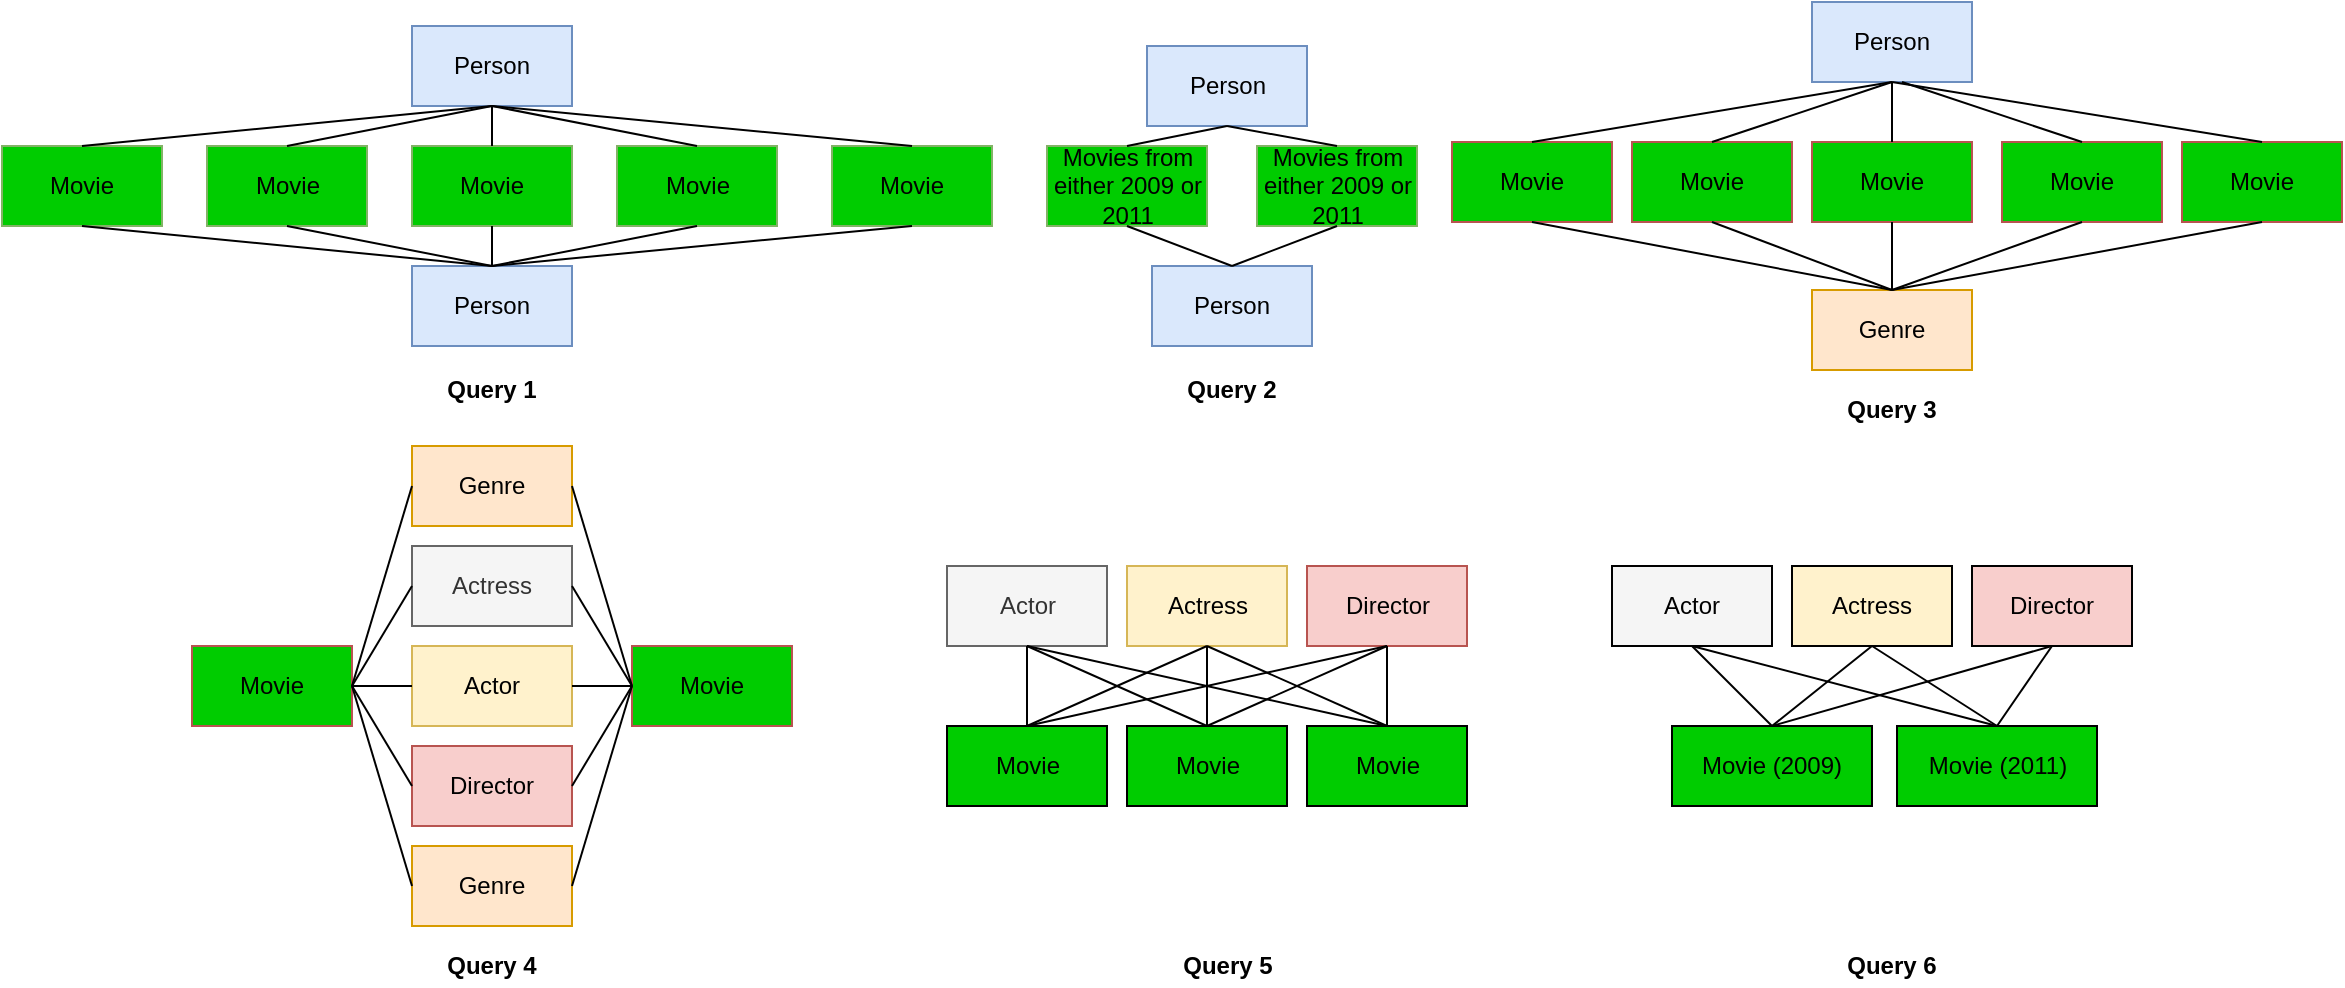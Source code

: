 <mxfile version="11.0.8" type="device"><diagram id="JEVwP3CwvgrfN8LWVRRA" name="Page-1"><mxGraphModel dx="1426" dy="907" grid="1" gridSize="10" guides="1" tooltips="1" connect="1" arrows="1" fold="1" page="1" pageScale="1" pageWidth="827" pageHeight="1169" math="0" shadow="0"><root><mxCell id="0"/><mxCell id="1" parent="0"/><mxCell id="YogZPpHndBT_Mr4LOFjp-1" value="Person" style="rounded=0;whiteSpace=wrap;html=1;fillColor=#dae8fc;strokeColor=#6c8ebf;" parent="1" vertex="1"><mxGeometry x="340" y="170" width="80" height="40" as="geometry"/></mxCell><mxCell id="YogZPpHndBT_Mr4LOFjp-2" value="Movie" style="rounded=0;whiteSpace=wrap;html=1;fillColor=#00CC00;strokeColor=#82b366;" parent="1" vertex="1"><mxGeometry x="340" y="110" width="80" height="40" as="geometry"/></mxCell><mxCell id="YogZPpHndBT_Mr4LOFjp-6" value="Person" style="rounded=0;whiteSpace=wrap;html=1;fillColor=#dae8fc;strokeColor=#6c8ebf;" parent="1" vertex="1"><mxGeometry x="707.5" y="60" width="80" height="40" as="geometry"/></mxCell><mxCell id="YogZPpHndBT_Mr4LOFjp-7" value="Person" style="rounded=0;whiteSpace=wrap;html=1;fillColor=#dae8fc;strokeColor=#6c8ebf;" parent="1" vertex="1"><mxGeometry x="710" y="170" width="80" height="40" as="geometry"/></mxCell><mxCell id="YogZPpHndBT_Mr4LOFjp-8" value="Movies from either 2009 or 2011" style="rounded=0;whiteSpace=wrap;html=1;fillColor=#00CC00;strokeColor=#82b366;" parent="1" vertex="1"><mxGeometry x="762.5" y="110" width="80" height="40" as="geometry"/></mxCell><mxCell id="YogZPpHndBT_Mr4LOFjp-11" value="Person" style="rounded=0;whiteSpace=wrap;html=1;fillColor=#dae8fc;strokeColor=#6c8ebf;" parent="1" vertex="1"><mxGeometry x="1040" y="38" width="80" height="40" as="geometry"/></mxCell><mxCell id="YogZPpHndBT_Mr4LOFjp-12" value="Movie" style="rounded=0;whiteSpace=wrap;html=1;fillColor=#00CC00;strokeColor=#b85450;" parent="1" vertex="1"><mxGeometry x="950" y="108" width="80" height="40" as="geometry"/></mxCell><mxCell id="YogZPpHndBT_Mr4LOFjp-13" value="Movie" style="rounded=0;whiteSpace=wrap;html=1;fillColor=#00CC00;strokeColor=#b85450;" parent="1" vertex="1"><mxGeometry x="860" y="108" width="80" height="40" as="geometry"/></mxCell><mxCell id="YogZPpHndBT_Mr4LOFjp-14" value="Movie" style="rounded=0;whiteSpace=wrap;html=1;fillColor=#00CC00;strokeColor=#b85450;" parent="1" vertex="1"><mxGeometry x="1040" y="108" width="80" height="40" as="geometry"/></mxCell><mxCell id="YogZPpHndBT_Mr4LOFjp-15" value="Movie" style="rounded=0;whiteSpace=wrap;html=1;fillColor=#00CC00;strokeColor=#b85450;" parent="1" vertex="1"><mxGeometry x="1135" y="108" width="80" height="40" as="geometry"/></mxCell><mxCell id="YogZPpHndBT_Mr4LOFjp-16" value="Movie" style="rounded=0;whiteSpace=wrap;html=1;fillColor=#00CC00;strokeColor=#b85450;" parent="1" vertex="1"><mxGeometry x="1225" y="108" width="80" height="40" as="geometry"/></mxCell><mxCell id="YogZPpHndBT_Mr4LOFjp-17" value="Genre" style="rounded=0;whiteSpace=wrap;html=1;fillColor=#ffe6cc;strokeColor=#d79b00;" parent="1" vertex="1"><mxGeometry x="1040" y="182" width="80" height="40" as="geometry"/></mxCell><mxCell id="YogZPpHndBT_Mr4LOFjp-28" value="Person" style="rounded=0;whiteSpace=wrap;html=1;fillColor=#dae8fc;strokeColor=#6c8ebf;" parent="1" vertex="1"><mxGeometry x="340" y="50" width="80" height="40" as="geometry"/></mxCell><mxCell id="YogZPpHndBT_Mr4LOFjp-34" value="Movie" style="rounded=0;whiteSpace=wrap;html=1;fillColor=#00CC00;strokeColor=#b85450;" parent="1" vertex="1"><mxGeometry x="230" y="360" width="80" height="40" as="geometry"/></mxCell><mxCell id="YogZPpHndBT_Mr4LOFjp-35" value="Genre" style="rounded=0;whiteSpace=wrap;html=1;fillColor=#ffe6cc;strokeColor=#d79b00;" parent="1" vertex="1"><mxGeometry x="340" y="260" width="80" height="40" as="geometry"/></mxCell><mxCell id="YogZPpHndBT_Mr4LOFjp-36" value="Actress" style="rounded=0;whiteSpace=wrap;html=1;fillColor=#f5f5f5;strokeColor=#666666;fontColor=#333333;" parent="1" vertex="1"><mxGeometry x="340" y="310" width="80" height="40" as="geometry"/></mxCell><mxCell id="YogZPpHndBT_Mr4LOFjp-37" value="Actor" style="rounded=0;whiteSpace=wrap;html=1;fillColor=#fff2cc;strokeColor=#d6b656;" parent="1" vertex="1"><mxGeometry x="340" y="360" width="80" height="40" as="geometry"/></mxCell><mxCell id="YogZPpHndBT_Mr4LOFjp-38" value="Director" style="rounded=0;whiteSpace=wrap;html=1;fillColor=#f8cecc;strokeColor=#b85450;" parent="1" vertex="1"><mxGeometry x="340" y="410" width="80" height="40" as="geometry"/></mxCell><mxCell id="YogZPpHndBT_Mr4LOFjp-39" value="Genre" style="rounded=0;whiteSpace=wrap;html=1;fillColor=#ffe6cc;strokeColor=#d79b00;" parent="1" vertex="1"><mxGeometry x="340" y="460" width="80" height="40" as="geometry"/></mxCell><mxCell id="YogZPpHndBT_Mr4LOFjp-40" value="Movie" style="rounded=0;whiteSpace=wrap;html=1;fillColor=#00CC00;strokeColor=#b85450;" parent="1" vertex="1"><mxGeometry x="450" y="360" width="80" height="40" as="geometry"/></mxCell><mxCell id="YogZPpHndBT_Mr4LOFjp-47" value="" style="endArrow=none;html=1;entryX=0.5;entryY=1;entryDx=0;entryDy=0;exitX=0.5;exitY=0;exitDx=0;exitDy=0;" parent="1" source="YogZPpHndBT_Mr4LOFjp-2" target="YogZPpHndBT_Mr4LOFjp-28" edge="1"><mxGeometry width="50" height="50" relative="1" as="geometry"><mxPoint x="180" y="330" as="sourcePoint"/><mxPoint x="230" y="280" as="targetPoint"/></mxGeometry></mxCell><mxCell id="YogZPpHndBT_Mr4LOFjp-53" value="" style="endArrow=none;html=1;exitX=0.5;exitY=0;exitDx=0;exitDy=0;entryX=0.5;entryY=1;entryDx=0;entryDy=0;" parent="1" source="YogZPpHndBT_Mr4LOFjp-8" target="YogZPpHndBT_Mr4LOFjp-6" edge="1"><mxGeometry width="50" height="50" relative="1" as="geometry"><mxPoint x="545" y="190" as="sourcePoint"/><mxPoint x="595" y="140" as="targetPoint"/></mxGeometry></mxCell><mxCell id="YogZPpHndBT_Mr4LOFjp-55" value="" style="endArrow=none;html=1;entryX=0.5;entryY=1;entryDx=0;entryDy=0;exitX=0.5;exitY=0;exitDx=0;exitDy=0;" parent="1" source="YogZPpHndBT_Mr4LOFjp-13" target="YogZPpHndBT_Mr4LOFjp-11" edge="1"><mxGeometry width="50" height="50" relative="1" as="geometry"><mxPoint x="720" y="328" as="sourcePoint"/><mxPoint x="770" y="278" as="targetPoint"/></mxGeometry></mxCell><mxCell id="YogZPpHndBT_Mr4LOFjp-56" value="" style="endArrow=none;html=1;entryX=0.5;entryY=1;entryDx=0;entryDy=0;exitX=0.5;exitY=0;exitDx=0;exitDy=0;" parent="1" source="YogZPpHndBT_Mr4LOFjp-12" target="YogZPpHndBT_Mr4LOFjp-11" edge="1"><mxGeometry width="50" height="50" relative="1" as="geometry"><mxPoint x="770" y="318" as="sourcePoint"/><mxPoint x="820" y="268" as="targetPoint"/></mxGeometry></mxCell><mxCell id="YogZPpHndBT_Mr4LOFjp-57" value="" style="endArrow=none;html=1;entryX=0.5;entryY=1;entryDx=0;entryDy=0;" parent="1" source="YogZPpHndBT_Mr4LOFjp-14" target="YogZPpHndBT_Mr4LOFjp-11" edge="1"><mxGeometry width="50" height="50" relative="1" as="geometry"><mxPoint x="830" y="308" as="sourcePoint"/><mxPoint x="880" y="258" as="targetPoint"/></mxGeometry></mxCell><mxCell id="YogZPpHndBT_Mr4LOFjp-58" value="" style="endArrow=none;html=1;exitX=0.5;exitY=0;exitDx=0;exitDy=0;" parent="1" source="YogZPpHndBT_Mr4LOFjp-15" edge="1"><mxGeometry width="50" height="50" relative="1" as="geometry"><mxPoint x="860" y="308" as="sourcePoint"/><mxPoint x="1085" y="78" as="targetPoint"/></mxGeometry></mxCell><mxCell id="YogZPpHndBT_Mr4LOFjp-59" value="" style="endArrow=none;html=1;entryX=0.5;entryY=1;entryDx=0;entryDy=0;exitX=0.5;exitY=0;exitDx=0;exitDy=0;" parent="1" source="YogZPpHndBT_Mr4LOFjp-16" target="YogZPpHndBT_Mr4LOFjp-11" edge="1"><mxGeometry width="50" height="50" relative="1" as="geometry"><mxPoint x="790" y="328" as="sourcePoint"/><mxPoint x="840" y="278" as="targetPoint"/></mxGeometry></mxCell><mxCell id="YogZPpHndBT_Mr4LOFjp-60" value="" style="endArrow=none;html=1;entryX=0.5;entryY=1;entryDx=0;entryDy=0;exitX=0.5;exitY=0;exitDx=0;exitDy=0;" parent="1" source="YogZPpHndBT_Mr4LOFjp-17" target="YogZPpHndBT_Mr4LOFjp-13" edge="1"><mxGeometry width="50" height="50" relative="1" as="geometry"><mxPoint x="810" y="368" as="sourcePoint"/><mxPoint x="860" y="318" as="targetPoint"/></mxGeometry></mxCell><mxCell id="YogZPpHndBT_Mr4LOFjp-61" value="" style="endArrow=none;html=1;entryX=0.5;entryY=1;entryDx=0;entryDy=0;exitX=0.5;exitY=0;exitDx=0;exitDy=0;" parent="1" source="YogZPpHndBT_Mr4LOFjp-17" target="YogZPpHndBT_Mr4LOFjp-12" edge="1"><mxGeometry width="50" height="50" relative="1" as="geometry"><mxPoint x="820" y="328" as="sourcePoint"/><mxPoint x="870" y="278" as="targetPoint"/></mxGeometry></mxCell><mxCell id="YogZPpHndBT_Mr4LOFjp-62" value="" style="endArrow=none;html=1;entryX=0.5;entryY=1;entryDx=0;entryDy=0;exitX=0.5;exitY=0;exitDx=0;exitDy=0;" parent="1" source="YogZPpHndBT_Mr4LOFjp-17" target="YogZPpHndBT_Mr4LOFjp-14" edge="1"><mxGeometry width="50" height="50" relative="1" as="geometry"><mxPoint x="1100" y="208" as="sourcePoint"/><mxPoint x="1140" y="168" as="targetPoint"/></mxGeometry></mxCell><mxCell id="YogZPpHndBT_Mr4LOFjp-63" value="" style="endArrow=none;html=1;exitX=0.5;exitY=1;exitDx=0;exitDy=0;entryX=0.5;entryY=0;entryDx=0;entryDy=0;" parent="1" source="YogZPpHndBT_Mr4LOFjp-15" target="YogZPpHndBT_Mr4LOFjp-17" edge="1"><mxGeometry width="50" height="50" relative="1" as="geometry"><mxPoint x="860" y="308" as="sourcePoint"/><mxPoint x="910" y="258" as="targetPoint"/></mxGeometry></mxCell><mxCell id="YogZPpHndBT_Mr4LOFjp-64" value="" style="endArrow=none;html=1;entryX=0.5;entryY=1;entryDx=0;entryDy=0;exitX=0.5;exitY=0;exitDx=0;exitDy=0;" parent="1" source="YogZPpHndBT_Mr4LOFjp-17" target="YogZPpHndBT_Mr4LOFjp-16" edge="1"><mxGeometry width="50" height="50" relative="1" as="geometry"><mxPoint x="1100" y="208" as="sourcePoint"/><mxPoint x="880" y="288" as="targetPoint"/></mxGeometry></mxCell><mxCell id="YogZPpHndBT_Mr4LOFjp-68" value="" style="endArrow=none;html=1;entryX=0;entryY=0.5;entryDx=0;entryDy=0;exitX=1;exitY=0.5;exitDx=0;exitDy=0;" parent="1" source="YogZPpHndBT_Mr4LOFjp-34" target="YogZPpHndBT_Mr4LOFjp-38" edge="1"><mxGeometry width="50" height="50" relative="1" as="geometry"><mxPoint x="280" y="560" as="sourcePoint"/><mxPoint x="330" y="510" as="targetPoint"/></mxGeometry></mxCell><mxCell id="YogZPpHndBT_Mr4LOFjp-69" value="" style="endArrow=none;html=1;entryX=0;entryY=0.5;entryDx=0;entryDy=0;exitX=1;exitY=0.5;exitDx=0;exitDy=0;" parent="1" source="YogZPpHndBT_Mr4LOFjp-34" target="YogZPpHndBT_Mr4LOFjp-39" edge="1"><mxGeometry width="50" height="50" relative="1" as="geometry"><mxPoint x="240" y="600" as="sourcePoint"/><mxPoint x="290" y="550" as="targetPoint"/></mxGeometry></mxCell><mxCell id="YogZPpHndBT_Mr4LOFjp-70" value="" style="endArrow=none;html=1;exitX=1;exitY=0.5;exitDx=0;exitDy=0;entryX=0;entryY=0.5;entryDx=0;entryDy=0;" parent="1" source="YogZPpHndBT_Mr4LOFjp-35" target="YogZPpHndBT_Mr4LOFjp-40" edge="1"><mxGeometry width="50" height="50" relative="1" as="geometry"><mxPoint x="560" y="290" as="sourcePoint"/><mxPoint x="610" y="240" as="targetPoint"/></mxGeometry></mxCell><mxCell id="YogZPpHndBT_Mr4LOFjp-71" value="" style="endArrow=none;html=1;exitX=1;exitY=0.5;exitDx=0;exitDy=0;entryX=0;entryY=0.5;entryDx=0;entryDy=0;" parent="1" source="YogZPpHndBT_Mr4LOFjp-36" target="YogZPpHndBT_Mr4LOFjp-40" edge="1"><mxGeometry width="50" height="50" relative="1" as="geometry"><mxPoint x="510" y="530" as="sourcePoint"/><mxPoint x="560" y="480" as="targetPoint"/></mxGeometry></mxCell><mxCell id="YogZPpHndBT_Mr4LOFjp-72" value="" style="endArrow=none;html=1;exitX=1;exitY=0.5;exitDx=0;exitDy=0;entryX=0;entryY=0.5;entryDx=0;entryDy=0;" parent="1" source="YogZPpHndBT_Mr4LOFjp-37" target="YogZPpHndBT_Mr4LOFjp-40" edge="1"><mxGeometry width="50" height="50" relative="1" as="geometry"><mxPoint x="560" y="530" as="sourcePoint"/><mxPoint x="610" y="480" as="targetPoint"/></mxGeometry></mxCell><mxCell id="YogZPpHndBT_Mr4LOFjp-73" value="" style="endArrow=none;html=1;exitX=1;exitY=0.5;exitDx=0;exitDy=0;entryX=0;entryY=0.5;entryDx=0;entryDy=0;" parent="1" source="YogZPpHndBT_Mr4LOFjp-38" target="YogZPpHndBT_Mr4LOFjp-40" edge="1"><mxGeometry width="50" height="50" relative="1" as="geometry"><mxPoint x="500" y="520" as="sourcePoint"/><mxPoint x="550" y="470" as="targetPoint"/></mxGeometry></mxCell><mxCell id="YogZPpHndBT_Mr4LOFjp-74" value="" style="endArrow=none;html=1;exitX=1;exitY=0.5;exitDx=0;exitDy=0;entryX=0;entryY=0.5;entryDx=0;entryDy=0;" parent="1" source="YogZPpHndBT_Mr4LOFjp-39" target="YogZPpHndBT_Mr4LOFjp-40" edge="1"><mxGeometry width="50" height="50" relative="1" as="geometry"><mxPoint x="480" y="550" as="sourcePoint"/><mxPoint x="530" y="500" as="targetPoint"/></mxGeometry></mxCell><mxCell id="YogZPpHndBT_Mr4LOFjp-75" value="" style="endArrow=none;html=1;exitX=1;exitY=0.5;exitDx=0;exitDy=0;entryX=0;entryY=0.5;entryDx=0;entryDy=0;" parent="1" source="YogZPpHndBT_Mr4LOFjp-34" target="YogZPpHndBT_Mr4LOFjp-35" edge="1"><mxGeometry width="50" height="50" relative="1" as="geometry"><mxPoint x="200" y="300" as="sourcePoint"/><mxPoint x="250" y="250" as="targetPoint"/></mxGeometry></mxCell><mxCell id="YogZPpHndBT_Mr4LOFjp-76" value="" style="endArrow=none;html=1;exitX=1;exitY=0.5;exitDx=0;exitDy=0;entryX=0;entryY=0.5;entryDx=0;entryDy=0;" parent="1" source="YogZPpHndBT_Mr4LOFjp-34" target="YogZPpHndBT_Mr4LOFjp-36" edge="1"><mxGeometry width="50" height="50" relative="1" as="geometry"><mxPoint x="110" y="330" as="sourcePoint"/><mxPoint x="160" y="280" as="targetPoint"/></mxGeometry></mxCell><mxCell id="YogZPpHndBT_Mr4LOFjp-77" value="" style="endArrow=none;html=1;entryX=0;entryY=0.5;entryDx=0;entryDy=0;exitX=1;exitY=0.5;exitDx=0;exitDy=0;" parent="1" source="YogZPpHndBT_Mr4LOFjp-34" target="YogZPpHndBT_Mr4LOFjp-37" edge="1"><mxGeometry width="50" height="50" relative="1" as="geometry"><mxPoint x="290" y="380" as="sourcePoint"/><mxPoint x="130" y="310" as="targetPoint"/></mxGeometry></mxCell><mxCell id="YogZPpHndBT_Mr4LOFjp-78" value="Actor" style="rounded=0;whiteSpace=wrap;html=1;fillColor=#f5f5f5;strokeColor=#666666;fontColor=#333333;" parent="1" vertex="1"><mxGeometry x="607.5" y="320" width="80" height="40" as="geometry"/></mxCell><mxCell id="YogZPpHndBT_Mr4LOFjp-79" value="Actress" style="rounded=0;whiteSpace=wrap;html=1;fillColor=#fff2cc;strokeColor=#d6b656;" parent="1" vertex="1"><mxGeometry x="697.5" y="320" width="80" height="40" as="geometry"/></mxCell><mxCell id="YogZPpHndBT_Mr4LOFjp-80" value="Director" style="rounded=0;whiteSpace=wrap;html=1;fillColor=#f8cecc;strokeColor=#b85450;" parent="1" vertex="1"><mxGeometry x="787.5" y="320" width="80" height="40" as="geometry"/></mxCell><mxCell id="YogZPpHndBT_Mr4LOFjp-81" value="Movie" style="rounded=0;whiteSpace=wrap;html=1;fillColor=#00CC00;" parent="1" vertex="1"><mxGeometry x="607.5" y="400" width="80" height="40" as="geometry"/></mxCell><mxCell id="YogZPpHndBT_Mr4LOFjp-82" value="Movie" style="rounded=0;whiteSpace=wrap;html=1;gradientColor=none;fillColor=#00CC00;" parent="1" vertex="1"><mxGeometry x="697.5" y="400" width="80" height="40" as="geometry"/></mxCell><mxCell id="YogZPpHndBT_Mr4LOFjp-83" value="Movie" style="rounded=0;whiteSpace=wrap;html=1;fillColor=#00CC00;" parent="1" vertex="1"><mxGeometry x="787.5" y="400" width="80" height="40" as="geometry"/></mxCell><mxCell id="YogZPpHndBT_Mr4LOFjp-84" value="" style="endArrow=none;html=1;exitX=0.5;exitY=1;exitDx=0;exitDy=0;entryX=0.5;entryY=0;entryDx=0;entryDy=0;" parent="1" source="YogZPpHndBT_Mr4LOFjp-78" target="YogZPpHndBT_Mr4LOFjp-81" edge="1"><mxGeometry width="50" height="50" relative="1" as="geometry"><mxPoint x="647.5" y="500" as="sourcePoint"/><mxPoint x="697.5" y="450" as="targetPoint"/></mxGeometry></mxCell><mxCell id="YogZPpHndBT_Mr4LOFjp-85" value="" style="endArrow=none;html=1;exitX=0.5;exitY=1;exitDx=0;exitDy=0;entryX=0.5;entryY=0;entryDx=0;entryDy=0;" parent="1" source="YogZPpHndBT_Mr4LOFjp-78" target="YogZPpHndBT_Mr4LOFjp-82" edge="1"><mxGeometry width="50" height="50" relative="1" as="geometry"><mxPoint x="697.5" y="580" as="sourcePoint"/><mxPoint x="747.5" y="530" as="targetPoint"/></mxGeometry></mxCell><mxCell id="YogZPpHndBT_Mr4LOFjp-86" value="" style="endArrow=none;html=1;exitX=0.5;exitY=1;exitDx=0;exitDy=0;entryX=0.5;entryY=0;entryDx=0;entryDy=0;" parent="1" source="YogZPpHndBT_Mr4LOFjp-78" target="YogZPpHndBT_Mr4LOFjp-83" edge="1"><mxGeometry width="50" height="50" relative="1" as="geometry"><mxPoint x="677.5" y="540" as="sourcePoint"/><mxPoint x="727.5" y="490" as="targetPoint"/></mxGeometry></mxCell><mxCell id="YogZPpHndBT_Mr4LOFjp-87" value="" style="endArrow=none;html=1;exitX=0.5;exitY=1;exitDx=0;exitDy=0;entryX=0.5;entryY=0;entryDx=0;entryDy=0;" parent="1" source="YogZPpHndBT_Mr4LOFjp-79" target="YogZPpHndBT_Mr4LOFjp-82" edge="1"><mxGeometry width="50" height="50" relative="1" as="geometry"><mxPoint x="677.5" y="540" as="sourcePoint"/><mxPoint x="727.5" y="490" as="targetPoint"/></mxGeometry></mxCell><mxCell id="YogZPpHndBT_Mr4LOFjp-88" value="" style="endArrow=none;html=1;exitX=0.5;exitY=1;exitDx=0;exitDy=0;entryX=0.5;entryY=0;entryDx=0;entryDy=0;" parent="1" source="YogZPpHndBT_Mr4LOFjp-79" target="YogZPpHndBT_Mr4LOFjp-81" edge="1"><mxGeometry width="50" height="50" relative="1" as="geometry"><mxPoint x="647.5" y="540" as="sourcePoint"/><mxPoint x="697.5" y="490" as="targetPoint"/></mxGeometry></mxCell><mxCell id="YogZPpHndBT_Mr4LOFjp-89" value="" style="endArrow=none;html=1;exitX=0.5;exitY=1;exitDx=0;exitDy=0;entryX=0.5;entryY=0;entryDx=0;entryDy=0;" parent="1" source="YogZPpHndBT_Mr4LOFjp-79" target="YogZPpHndBT_Mr4LOFjp-83" edge="1"><mxGeometry width="50" height="50" relative="1" as="geometry"><mxPoint x="707.5" y="520" as="sourcePoint"/><mxPoint x="757.5" y="470" as="targetPoint"/></mxGeometry></mxCell><mxCell id="YogZPpHndBT_Mr4LOFjp-90" value="" style="endArrow=none;html=1;exitX=0.5;exitY=1;exitDx=0;exitDy=0;entryX=0.5;entryY=0;entryDx=0;entryDy=0;" parent="1" source="YogZPpHndBT_Mr4LOFjp-80" target="YogZPpHndBT_Mr4LOFjp-81" edge="1"><mxGeometry width="50" height="50" relative="1" as="geometry"><mxPoint x="747.5" y="560" as="sourcePoint"/><mxPoint x="797.5" y="510" as="targetPoint"/></mxGeometry></mxCell><mxCell id="YogZPpHndBT_Mr4LOFjp-91" value="" style="endArrow=none;html=1;entryX=0.5;entryY=1;entryDx=0;entryDy=0;exitX=0.5;exitY=0;exitDx=0;exitDy=0;" parent="1" source="YogZPpHndBT_Mr4LOFjp-82" target="YogZPpHndBT_Mr4LOFjp-80" edge="1"><mxGeometry width="50" height="50" relative="1" as="geometry"><mxPoint x="787.5" y="540" as="sourcePoint"/><mxPoint x="837.5" y="490" as="targetPoint"/></mxGeometry></mxCell><mxCell id="YogZPpHndBT_Mr4LOFjp-92" value="" style="endArrow=none;html=1;" parent="1" source="YogZPpHndBT_Mr4LOFjp-83" edge="1"><mxGeometry width="50" height="50" relative="1" as="geometry"><mxPoint x="917.5" y="570" as="sourcePoint"/><mxPoint x="827.5" y="360" as="targetPoint"/></mxGeometry></mxCell><mxCell id="YogZPpHndBT_Mr4LOFjp-93" value="Actor" style="rounded=0;whiteSpace=wrap;html=1;fillColor=#F5F5F5;" parent="1" vertex="1"><mxGeometry x="940" y="320" width="80" height="40" as="geometry"/></mxCell><mxCell id="YogZPpHndBT_Mr4LOFjp-94" value="Actress" style="rounded=0;whiteSpace=wrap;html=1;fillColor=#FFF2CC;" parent="1" vertex="1"><mxGeometry x="1030" y="320" width="80" height="40" as="geometry"/></mxCell><mxCell id="YogZPpHndBT_Mr4LOFjp-95" value="Director" style="rounded=0;whiteSpace=wrap;html=1;fillColor=#F8CECC;" parent="1" vertex="1"><mxGeometry x="1120" y="320" width="80" height="40" as="geometry"/></mxCell><mxCell id="YogZPpHndBT_Mr4LOFjp-96" value="Movie (2009)" style="rounded=0;whiteSpace=wrap;html=1;fillColor=#00CC00;" parent="1" vertex="1"><mxGeometry x="970" y="400" width="100" height="40" as="geometry"/></mxCell><mxCell id="YogZPpHndBT_Mr4LOFjp-97" value="Movie (2011)" style="rounded=0;whiteSpace=wrap;html=1;fillColor=#00CC00;" parent="1" vertex="1"><mxGeometry x="1082.5" y="400" width="100" height="40" as="geometry"/></mxCell><mxCell id="YogZPpHndBT_Mr4LOFjp-99" value="" style="endArrow=none;html=1;exitX=0.5;exitY=1;exitDx=0;exitDy=0;entryX=0.5;entryY=0;entryDx=0;entryDy=0;" parent="1" source="YogZPpHndBT_Mr4LOFjp-93" target="YogZPpHndBT_Mr4LOFjp-96" edge="1"><mxGeometry width="50" height="50" relative="1" as="geometry"><mxPoint x="980" y="500" as="sourcePoint"/><mxPoint x="1030" y="450" as="targetPoint"/></mxGeometry></mxCell><mxCell id="YogZPpHndBT_Mr4LOFjp-100" value="" style="endArrow=none;html=1;exitX=0.5;exitY=1;exitDx=0;exitDy=0;entryX=0.5;entryY=0;entryDx=0;entryDy=0;" parent="1" source="YogZPpHndBT_Mr4LOFjp-93" target="YogZPpHndBT_Mr4LOFjp-97" edge="1"><mxGeometry width="50" height="50" relative="1" as="geometry"><mxPoint x="1030" y="580" as="sourcePoint"/><mxPoint x="1080" y="530" as="targetPoint"/></mxGeometry></mxCell><mxCell id="YogZPpHndBT_Mr4LOFjp-102" value="" style="endArrow=none;html=1;exitX=0.5;exitY=1;exitDx=0;exitDy=0;entryX=0.5;entryY=0;entryDx=0;entryDy=0;" parent="1" source="YogZPpHndBT_Mr4LOFjp-94" target="YogZPpHndBT_Mr4LOFjp-97" edge="1"><mxGeometry width="50" height="50" relative="1" as="geometry"><mxPoint x="1010" y="540" as="sourcePoint"/><mxPoint x="1060" y="490" as="targetPoint"/></mxGeometry></mxCell><mxCell id="YogZPpHndBT_Mr4LOFjp-103" value="" style="endArrow=none;html=1;exitX=0.5;exitY=1;exitDx=0;exitDy=0;entryX=0.5;entryY=0;entryDx=0;entryDy=0;" parent="1" source="YogZPpHndBT_Mr4LOFjp-94" target="YogZPpHndBT_Mr4LOFjp-96" edge="1"><mxGeometry width="50" height="50" relative="1" as="geometry"><mxPoint x="980" y="540" as="sourcePoint"/><mxPoint x="1030" y="490" as="targetPoint"/></mxGeometry></mxCell><mxCell id="YogZPpHndBT_Mr4LOFjp-105" value="" style="endArrow=none;html=1;exitX=0.5;exitY=1;exitDx=0;exitDy=0;entryX=0.5;entryY=0;entryDx=0;entryDy=0;" parent="1" source="YogZPpHndBT_Mr4LOFjp-95" target="YogZPpHndBT_Mr4LOFjp-96" edge="1"><mxGeometry width="50" height="50" relative="1" as="geometry"><mxPoint x="1080" y="560" as="sourcePoint"/><mxPoint x="1130" y="510" as="targetPoint"/></mxGeometry></mxCell><mxCell id="YogZPpHndBT_Mr4LOFjp-106" value="" style="endArrow=none;html=1;entryX=0.5;entryY=1;entryDx=0;entryDy=0;exitX=0.5;exitY=0;exitDx=0;exitDy=0;" parent="1" source="YogZPpHndBT_Mr4LOFjp-97" target="YogZPpHndBT_Mr4LOFjp-95" edge="1"><mxGeometry width="50" height="50" relative="1" as="geometry"><mxPoint x="1120" y="540" as="sourcePoint"/><mxPoint x="1170" y="490" as="targetPoint"/></mxGeometry></mxCell><mxCell id="YogZPpHndBT_Mr4LOFjp-110" value="Movie" style="rounded=0;whiteSpace=wrap;html=1;fillColor=#00CC00;strokeColor=#82b366;" parent="1" vertex="1"><mxGeometry x="237.5" y="110" width="80" height="40" as="geometry"/></mxCell><mxCell id="YogZPpHndBT_Mr4LOFjp-111" value="Movie" style="rounded=0;whiteSpace=wrap;html=1;fillColor=#00CC00;strokeColor=#82b366;" parent="1" vertex="1"><mxGeometry x="442.5" y="110" width="80" height="40" as="geometry"/></mxCell><mxCell id="YogZPpHndBT_Mr4LOFjp-112" value="Movie" style="rounded=0;whiteSpace=wrap;html=1;fillColor=#00CC00;strokeColor=#82b366;" parent="1" vertex="1"><mxGeometry x="550" y="110" width="80" height="40" as="geometry"/></mxCell><mxCell id="YogZPpHndBT_Mr4LOFjp-113" value="Movie" style="rounded=0;whiteSpace=wrap;html=1;fillColor=#00CC00;strokeColor=#82b366;" parent="1" vertex="1"><mxGeometry x="135" y="110" width="80" height="40" as="geometry"/></mxCell><mxCell id="YogZPpHndBT_Mr4LOFjp-114" value="" style="endArrow=none;html=1;entryX=0.5;entryY=1;entryDx=0;entryDy=0;exitX=0.5;exitY=0;exitDx=0;exitDy=0;" parent="1" source="YogZPpHndBT_Mr4LOFjp-1" target="YogZPpHndBT_Mr4LOFjp-2" edge="1"><mxGeometry width="50" height="50" relative="1" as="geometry"><mxPoint x="270" y="240" as="sourcePoint"/><mxPoint x="320" y="190" as="targetPoint"/></mxGeometry></mxCell><mxCell id="YogZPpHndBT_Mr4LOFjp-115" value="" style="endArrow=none;html=1;entryX=0.5;entryY=1;entryDx=0;entryDy=0;exitX=0.5;exitY=0;exitDx=0;exitDy=0;" parent="1" source="YogZPpHndBT_Mr4LOFjp-1" target="YogZPpHndBT_Mr4LOFjp-113" edge="1"><mxGeometry width="50" height="50" relative="1" as="geometry"><mxPoint x="170" y="270" as="sourcePoint"/><mxPoint x="220" y="220" as="targetPoint"/></mxGeometry></mxCell><mxCell id="YogZPpHndBT_Mr4LOFjp-116" value="" style="endArrow=none;html=1;entryX=0.5;entryY=1;entryDx=0;entryDy=0;" parent="1" target="YogZPpHndBT_Mr4LOFjp-110" edge="1"><mxGeometry width="50" height="50" relative="1" as="geometry"><mxPoint x="380" y="170" as="sourcePoint"/><mxPoint x="240" y="260" as="targetPoint"/></mxGeometry></mxCell><mxCell id="YogZPpHndBT_Mr4LOFjp-117" value="" style="endArrow=none;html=1;entryX=0.5;entryY=1;entryDx=0;entryDy=0;exitX=0.5;exitY=0;exitDx=0;exitDy=0;" parent="1" source="YogZPpHndBT_Mr4LOFjp-1" target="YogZPpHndBT_Mr4LOFjp-111" edge="1"><mxGeometry width="50" height="50" relative="1" as="geometry"><mxPoint x="620" y="260" as="sourcePoint"/><mxPoint x="670" y="210" as="targetPoint"/></mxGeometry></mxCell><mxCell id="YogZPpHndBT_Mr4LOFjp-118" value="" style="endArrow=none;html=1;entryX=0.5;entryY=1;entryDx=0;entryDy=0;" parent="1" target="YogZPpHndBT_Mr4LOFjp-112" edge="1"><mxGeometry width="50" height="50" relative="1" as="geometry"><mxPoint x="380" y="170" as="sourcePoint"/><mxPoint x="650" y="220" as="targetPoint"/></mxGeometry></mxCell><mxCell id="YogZPpHndBT_Mr4LOFjp-119" value="" style="endArrow=none;html=1;entryX=0.5;entryY=1;entryDx=0;entryDy=0;exitX=0.5;exitY=0;exitDx=0;exitDy=0;" parent="1" source="YogZPpHndBT_Mr4LOFjp-113" target="YogZPpHndBT_Mr4LOFjp-28" edge="1"><mxGeometry width="50" height="50" relative="1" as="geometry"><mxPoint x="150" y="280" as="sourcePoint"/><mxPoint x="200" y="230" as="targetPoint"/></mxGeometry></mxCell><mxCell id="YogZPpHndBT_Mr4LOFjp-120" value="" style="endArrow=none;html=1;entryX=0.5;entryY=1;entryDx=0;entryDy=0;exitX=0.5;exitY=0;exitDx=0;exitDy=0;" parent="1" source="YogZPpHndBT_Mr4LOFjp-110" target="YogZPpHndBT_Mr4LOFjp-28" edge="1"><mxGeometry width="50" height="50" relative="1" as="geometry"><mxPoint x="180" y="260" as="sourcePoint"/><mxPoint x="230" y="210" as="targetPoint"/></mxGeometry></mxCell><mxCell id="YogZPpHndBT_Mr4LOFjp-121" value="" style="endArrow=none;html=1;exitX=0.5;exitY=1;exitDx=0;exitDy=0;entryX=0.5;entryY=0;entryDx=0;entryDy=0;" parent="1" source="YogZPpHndBT_Mr4LOFjp-28" target="YogZPpHndBT_Mr4LOFjp-111" edge="1"><mxGeometry width="50" height="50" relative="1" as="geometry"><mxPoint x="630" y="250" as="sourcePoint"/><mxPoint x="680" y="200" as="targetPoint"/></mxGeometry></mxCell><mxCell id="YogZPpHndBT_Mr4LOFjp-122" value="" style="endArrow=none;html=1;entryX=0.5;entryY=0;entryDx=0;entryDy=0;" parent="1" target="YogZPpHndBT_Mr4LOFjp-112" edge="1"><mxGeometry width="50" height="50" relative="1" as="geometry"><mxPoint x="380" y="90" as="sourcePoint"/><mxPoint x="560" y="240" as="targetPoint"/></mxGeometry></mxCell><mxCell id="YogZPpHndBT_Mr4LOFjp-123" value="Movies from either 2009 or 2011" style="rounded=0;whiteSpace=wrap;html=1;fillColor=#00CC00;strokeColor=#82b366;" parent="1" vertex="1"><mxGeometry x="657.5" y="110" width="80" height="40" as="geometry"/></mxCell><mxCell id="YogZPpHndBT_Mr4LOFjp-125" value="" style="endArrow=none;html=1;entryX=0.5;entryY=1;entryDx=0;entryDy=0;exitX=0.5;exitY=0;exitDx=0;exitDy=0;" parent="1" source="YogZPpHndBT_Mr4LOFjp-123" target="YogZPpHndBT_Mr4LOFjp-6" edge="1"><mxGeometry width="50" height="50" relative="1" as="geometry"><mxPoint x="570" y="180" as="sourcePoint"/><mxPoint x="620" y="130" as="targetPoint"/></mxGeometry></mxCell><mxCell id="YogZPpHndBT_Mr4LOFjp-126" value="" style="endArrow=none;html=1;entryX=0.5;entryY=1;entryDx=0;entryDy=0;exitX=0.5;exitY=0;exitDx=0;exitDy=0;" parent="1" source="YogZPpHndBT_Mr4LOFjp-7" target="YogZPpHndBT_Mr4LOFjp-123" edge="1"><mxGeometry width="50" height="50" relative="1" as="geometry"><mxPoint x="560" y="200" as="sourcePoint"/><mxPoint x="610" y="150" as="targetPoint"/></mxGeometry></mxCell><mxCell id="YogZPpHndBT_Mr4LOFjp-127" value="" style="endArrow=none;html=1;entryX=0.5;entryY=1;entryDx=0;entryDy=0;" parent="1" target="YogZPpHndBT_Mr4LOFjp-8" edge="1"><mxGeometry width="50" height="50" relative="1" as="geometry"><mxPoint x="750" y="170" as="sourcePoint"/><mxPoint x="650" y="170" as="targetPoint"/></mxGeometry></mxCell><mxCell id="PWTnZI8ZzwYU-xDoRgT6-1" value="&lt;b&gt;Query 1&lt;/b&gt;" style="text;html=1;strokeColor=none;fillColor=none;align=center;verticalAlign=middle;whiteSpace=wrap;rounded=0;" vertex="1" parent="1"><mxGeometry x="350" y="222" width="60" height="20" as="geometry"/></mxCell><mxCell id="PWTnZI8ZzwYU-xDoRgT6-2" value="&lt;b&gt;Query 2&lt;/b&gt;" style="text;html=1;strokeColor=none;fillColor=none;align=center;verticalAlign=middle;whiteSpace=wrap;rounded=0;" vertex="1" parent="1"><mxGeometry x="720" y="222" width="60" height="20" as="geometry"/></mxCell><mxCell id="PWTnZI8ZzwYU-xDoRgT6-3" value="&lt;b&gt;Query 3&lt;/b&gt;" style="text;html=1;strokeColor=none;fillColor=none;align=center;verticalAlign=middle;whiteSpace=wrap;rounded=0;" vertex="1" parent="1"><mxGeometry x="1050" y="232" width="60" height="20" as="geometry"/></mxCell><mxCell id="PWTnZI8ZzwYU-xDoRgT6-4" value="&lt;b&gt;Query 4&lt;/b&gt;" style="text;html=1;strokeColor=none;fillColor=none;align=center;verticalAlign=middle;whiteSpace=wrap;rounded=0;" vertex="1" parent="1"><mxGeometry x="350" y="510" width="60" height="20" as="geometry"/></mxCell><mxCell id="PWTnZI8ZzwYU-xDoRgT6-5" value="&lt;b&gt;Query 5&lt;/b&gt;" style="text;html=1;strokeColor=none;fillColor=none;align=center;verticalAlign=middle;whiteSpace=wrap;rounded=0;" vertex="1" parent="1"><mxGeometry x="717.5" y="510" width="60" height="20" as="geometry"/></mxCell><mxCell id="PWTnZI8ZzwYU-xDoRgT6-6" value="&lt;b&gt;Query 6&lt;/b&gt;" style="text;html=1;strokeColor=none;fillColor=none;align=center;verticalAlign=middle;whiteSpace=wrap;rounded=0;" vertex="1" parent="1"><mxGeometry x="1050" y="510" width="60" height="20" as="geometry"/></mxCell></root></mxGraphModel></diagram></mxfile>